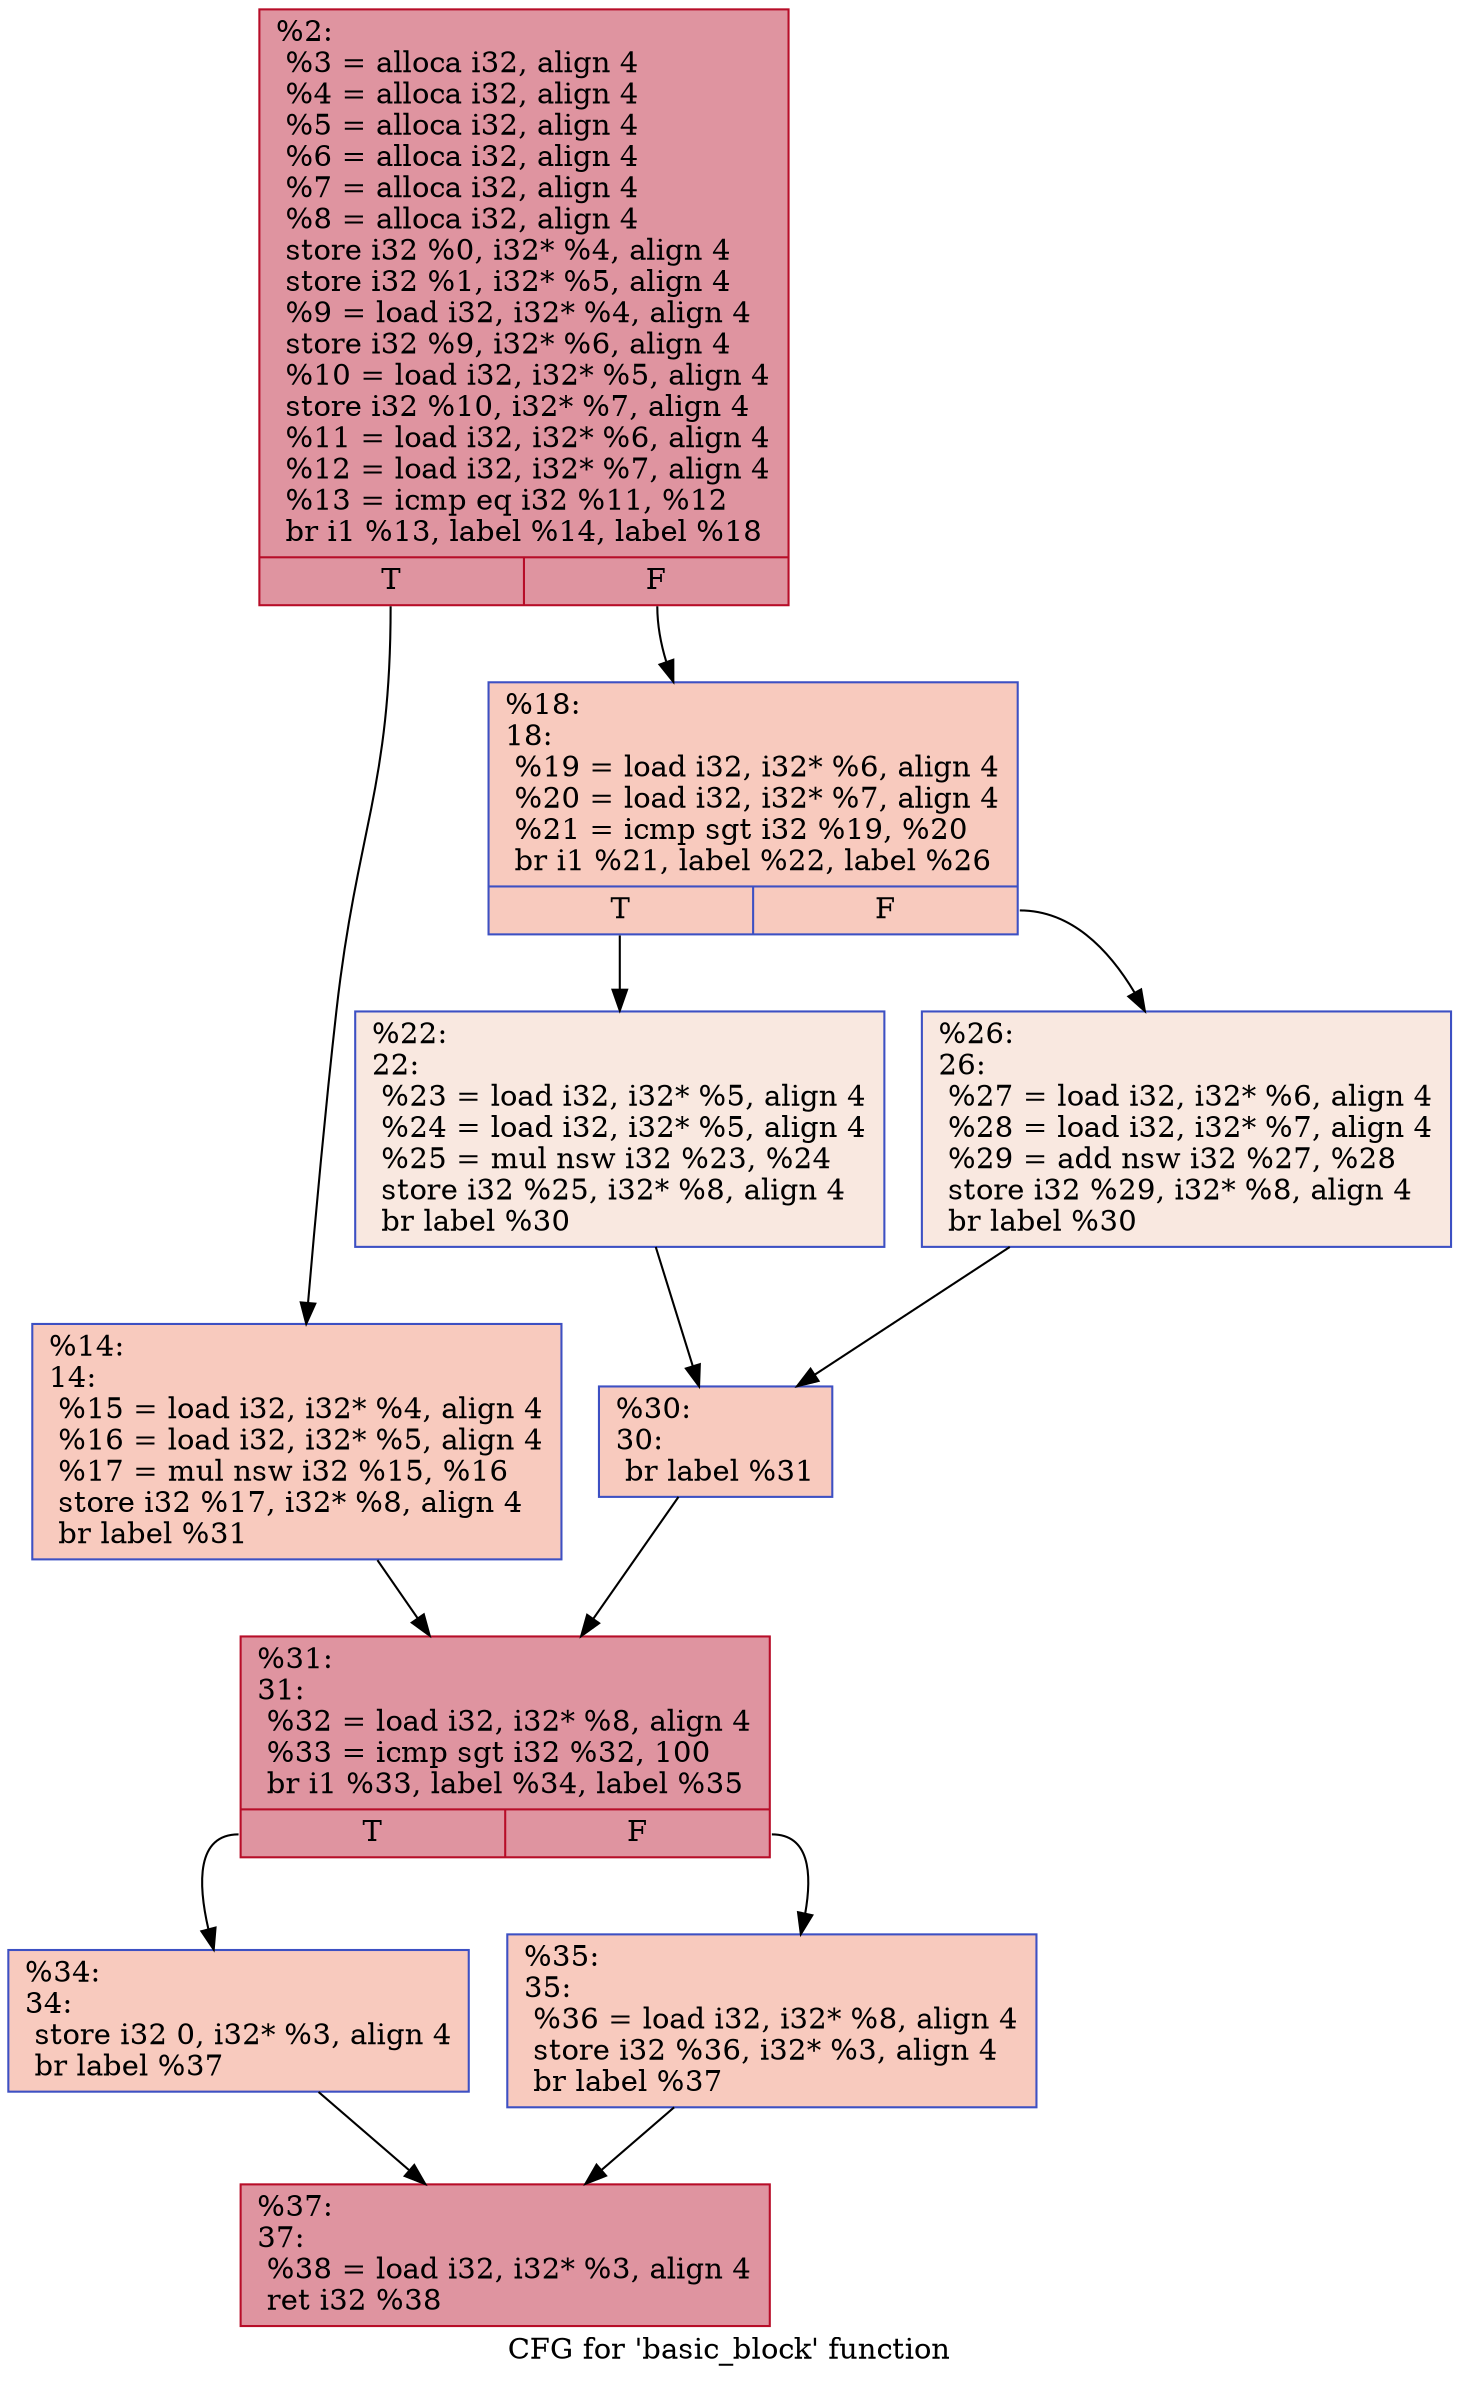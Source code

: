 digraph "CFG for 'basic_block' function" {
	label="CFG for 'basic_block' function";

	Node0x981b50 [shape=record,color="#b70d28ff", style=filled, fillcolor="#b70d2870",label="{%2:\l  %3 = alloca i32, align 4\l  %4 = alloca i32, align 4\l  %5 = alloca i32, align 4\l  %6 = alloca i32, align 4\l  %7 = alloca i32, align 4\l  %8 = alloca i32, align 4\l  store i32 %0, i32* %4, align 4\l  store i32 %1, i32* %5, align 4\l  %9 = load i32, i32* %4, align 4\l  store i32 %9, i32* %6, align 4\l  %10 = load i32, i32* %5, align 4\l  store i32 %10, i32* %7, align 4\l  %11 = load i32, i32* %6, align 4\l  %12 = load i32, i32* %7, align 4\l  %13 = icmp eq i32 %11, %12\l  br i1 %13, label %14, label %18\l|{<s0>T|<s1>F}}"];
	Node0x981b50:s0 -> Node0x982330;
	Node0x981b50:s1 -> Node0x982700;
	Node0x982330 [shape=record,color="#3d50c3ff", style=filled, fillcolor="#ef886b70",label="{%14:\l14:                                               \l  %15 = load i32, i32* %4, align 4\l  %16 = load i32, i32* %5, align 4\l  %17 = mul nsw i32 %15, %16\l  store i32 %17, i32* %8, align 4\l  br label %31\l}"];
	Node0x982330 -> Node0x9829b0;
	Node0x982700 [shape=record,color="#3d50c3ff", style=filled, fillcolor="#ef886b70",label="{%18:\l18:                                               \l  %19 = load i32, i32* %6, align 4\l  %20 = load i32, i32* %7, align 4\l  %21 = icmp sgt i32 %19, %20\l  br i1 %21, label %22, label %26\l|{<s0>T|<s1>F}}"];
	Node0x982700:s0 -> Node0x982be0;
	Node0x982700:s1 -> Node0x982c30;
	Node0x982be0 [shape=record,color="#3d50c3ff", style=filled, fillcolor="#f1ccb870",label="{%22:\l22:                                               \l  %23 = load i32, i32* %5, align 4\l  %24 = load i32, i32* %5, align 4\l  %25 = mul nsw i32 %23, %24\l  store i32 %25, i32* %8, align 4\l  br label %30\l}"];
	Node0x982be0 -> Node0x982f70;
	Node0x982c30 [shape=record,color="#3d50c3ff", style=filled, fillcolor="#f1ccb870",label="{%26:\l26:                                               \l  %27 = load i32, i32* %6, align 4\l  %28 = load i32, i32* %7, align 4\l  %29 = add nsw i32 %27, %28\l  store i32 %29, i32* %8, align 4\l  br label %30\l}"];
	Node0x982c30 -> Node0x982f70;
	Node0x982f70 [shape=record,color="#3d50c3ff", style=filled, fillcolor="#ef886b70",label="{%30:\l30:                                               \l  br label %31\l}"];
	Node0x982f70 -> Node0x9829b0;
	Node0x9829b0 [shape=record,color="#b70d28ff", style=filled, fillcolor="#b70d2870",label="{%31:\l31:                                               \l  %32 = load i32, i32* %8, align 4\l  %33 = icmp sgt i32 %32, 100\l  br i1 %33, label %34, label %35\l|{<s0>T|<s1>F}}"];
	Node0x9829b0:s0 -> Node0x983620;
	Node0x9829b0:s1 -> Node0x983670;
	Node0x983620 [shape=record,color="#3d50c3ff", style=filled, fillcolor="#ef886b70",label="{%34:\l34:                                               \l  store i32 0, i32* %3, align 4\l  br label %37\l}"];
	Node0x983620 -> Node0x983830;
	Node0x983670 [shape=record,color="#3d50c3ff", style=filled, fillcolor="#ef886b70",label="{%35:\l35:                                               \l  %36 = load i32, i32* %8, align 4\l  store i32 %36, i32* %3, align 4\l  br label %37\l}"];
	Node0x983670 -> Node0x983830;
	Node0x983830 [shape=record,color="#b70d28ff", style=filled, fillcolor="#b70d2870",label="{%37:\l37:                                               \l  %38 = load i32, i32* %3, align 4\l  ret i32 %38\l}"];
}
